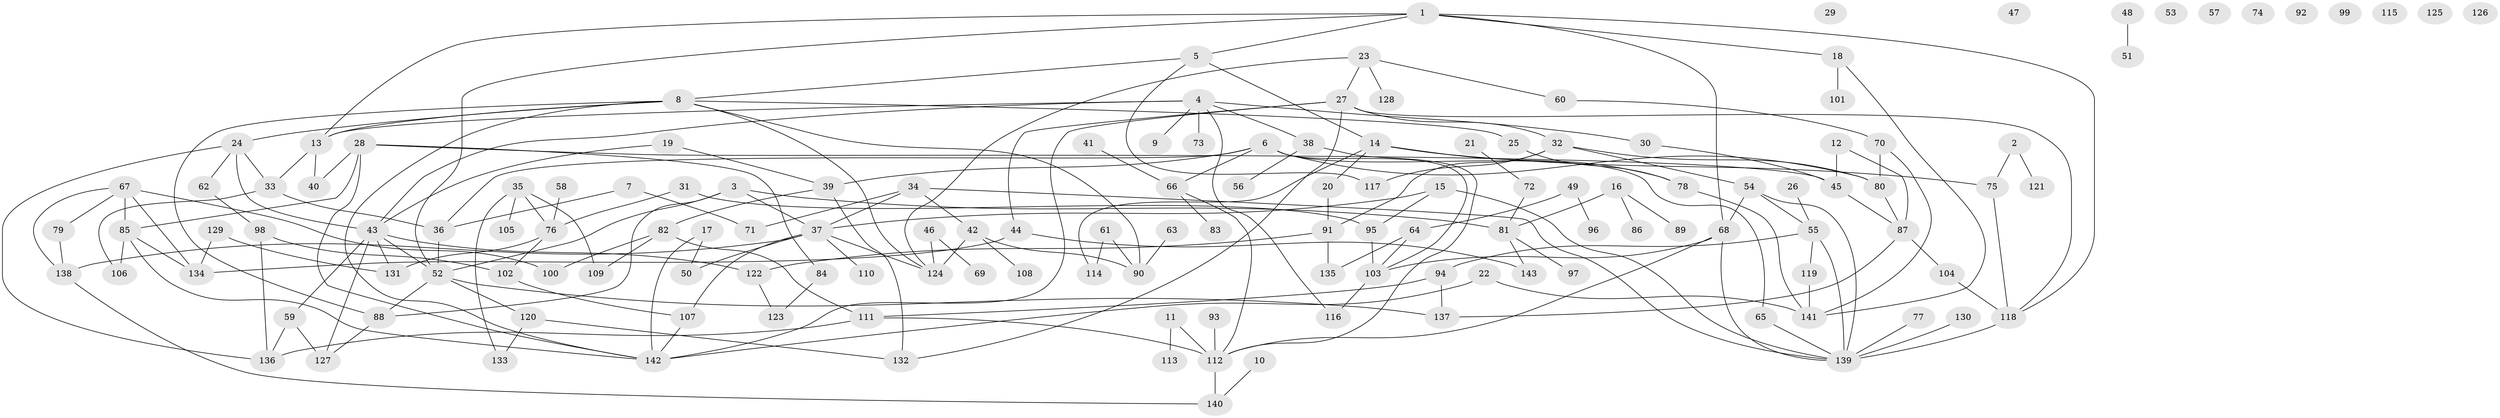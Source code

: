 // coarse degree distribution, {15: 0.017857142857142856, 2: 0.10714285714285714, 5: 0.05357142857142857, 10: 0.03571428571428571, 12: 0.017857142857142856, 4: 0.10714285714285714, 11: 0.03571428571428571, 1: 0.19642857142857142, 7: 0.05357142857142857, 3: 0.08928571428571429, 6: 0.07142857142857142, 0: 0.19642857142857142, 13: 0.017857142857142856}
// Generated by graph-tools (version 1.1) at 2025/16/03/04/25 18:16:27]
// undirected, 143 vertices, 204 edges
graph export_dot {
graph [start="1"]
  node [color=gray90,style=filled];
  1;
  2;
  3;
  4;
  5;
  6;
  7;
  8;
  9;
  10;
  11;
  12;
  13;
  14;
  15;
  16;
  17;
  18;
  19;
  20;
  21;
  22;
  23;
  24;
  25;
  26;
  27;
  28;
  29;
  30;
  31;
  32;
  33;
  34;
  35;
  36;
  37;
  38;
  39;
  40;
  41;
  42;
  43;
  44;
  45;
  46;
  47;
  48;
  49;
  50;
  51;
  52;
  53;
  54;
  55;
  56;
  57;
  58;
  59;
  60;
  61;
  62;
  63;
  64;
  65;
  66;
  67;
  68;
  69;
  70;
  71;
  72;
  73;
  74;
  75;
  76;
  77;
  78;
  79;
  80;
  81;
  82;
  83;
  84;
  85;
  86;
  87;
  88;
  89;
  90;
  91;
  92;
  93;
  94;
  95;
  96;
  97;
  98;
  99;
  100;
  101;
  102;
  103;
  104;
  105;
  106;
  107;
  108;
  109;
  110;
  111;
  112;
  113;
  114;
  115;
  116;
  117;
  118;
  119;
  120;
  121;
  122;
  123;
  124;
  125;
  126;
  127;
  128;
  129;
  130;
  131;
  132;
  133;
  134;
  135;
  136;
  137;
  138;
  139;
  140;
  141;
  142;
  143;
  1 -- 5;
  1 -- 13;
  1 -- 18;
  1 -- 52;
  1 -- 68;
  1 -- 118;
  2 -- 75;
  2 -- 121;
  3 -- 37;
  3 -- 52;
  3 -- 81;
  3 -- 88;
  4 -- 9;
  4 -- 13;
  4 -- 30;
  4 -- 38;
  4 -- 43;
  4 -- 73;
  4 -- 116;
  5 -- 8;
  5 -- 14;
  5 -- 117;
  6 -- 36;
  6 -- 39;
  6 -- 65;
  6 -- 66;
  6 -- 80;
  6 -- 103;
  7 -- 36;
  7 -- 71;
  8 -- 13;
  8 -- 24;
  8 -- 25;
  8 -- 88;
  8 -- 90;
  8 -- 124;
  8 -- 142;
  10 -- 140;
  11 -- 112;
  11 -- 113;
  12 -- 45;
  12 -- 87;
  13 -- 33;
  13 -- 40;
  14 -- 20;
  14 -- 75;
  14 -- 78;
  14 -- 114;
  15 -- 37;
  15 -- 95;
  15 -- 139;
  16 -- 81;
  16 -- 86;
  16 -- 89;
  17 -- 50;
  17 -- 142;
  18 -- 101;
  18 -- 141;
  19 -- 39;
  19 -- 43;
  20 -- 91;
  21 -- 72;
  22 -- 141;
  22 -- 142;
  23 -- 27;
  23 -- 60;
  23 -- 124;
  23 -- 128;
  24 -- 33;
  24 -- 43;
  24 -- 62;
  24 -- 136;
  25 -- 78;
  26 -- 55;
  27 -- 32;
  27 -- 44;
  27 -- 118;
  27 -- 132;
  27 -- 142;
  28 -- 40;
  28 -- 45;
  28 -- 84;
  28 -- 85;
  28 -- 142;
  30 -- 45;
  31 -- 76;
  31 -- 95;
  32 -- 54;
  32 -- 80;
  32 -- 91;
  32 -- 117;
  33 -- 36;
  33 -- 106;
  34 -- 37;
  34 -- 42;
  34 -- 71;
  34 -- 139;
  35 -- 76;
  35 -- 105;
  35 -- 109;
  35 -- 133;
  36 -- 52;
  37 -- 50;
  37 -- 107;
  37 -- 110;
  37 -- 124;
  37 -- 138;
  38 -- 56;
  38 -- 112;
  39 -- 82;
  39 -- 132;
  41 -- 66;
  42 -- 90;
  42 -- 108;
  42 -- 124;
  43 -- 52;
  43 -- 59;
  43 -- 122;
  43 -- 127;
  43 -- 131;
  44 -- 134;
  44 -- 143;
  45 -- 87;
  46 -- 69;
  46 -- 124;
  48 -- 51;
  49 -- 64;
  49 -- 96;
  52 -- 88;
  52 -- 120;
  52 -- 137;
  54 -- 55;
  54 -- 68;
  54 -- 139;
  55 -- 94;
  55 -- 119;
  55 -- 139;
  58 -- 76;
  59 -- 127;
  59 -- 136;
  60 -- 70;
  61 -- 90;
  61 -- 114;
  62 -- 98;
  63 -- 90;
  64 -- 103;
  64 -- 135;
  65 -- 139;
  66 -- 83;
  66 -- 112;
  67 -- 79;
  67 -- 85;
  67 -- 100;
  67 -- 134;
  67 -- 138;
  68 -- 103;
  68 -- 112;
  68 -- 139;
  70 -- 80;
  70 -- 141;
  72 -- 81;
  75 -- 118;
  76 -- 102;
  76 -- 131;
  77 -- 139;
  78 -- 141;
  79 -- 138;
  80 -- 87;
  81 -- 97;
  81 -- 143;
  82 -- 100;
  82 -- 109;
  82 -- 111;
  84 -- 123;
  85 -- 106;
  85 -- 134;
  85 -- 142;
  87 -- 104;
  87 -- 137;
  88 -- 127;
  91 -- 122;
  91 -- 135;
  93 -- 112;
  94 -- 111;
  94 -- 137;
  95 -- 103;
  98 -- 102;
  98 -- 136;
  102 -- 107;
  103 -- 116;
  104 -- 118;
  107 -- 142;
  111 -- 112;
  111 -- 136;
  112 -- 140;
  118 -- 139;
  119 -- 141;
  120 -- 132;
  120 -- 133;
  122 -- 123;
  129 -- 131;
  129 -- 134;
  130 -- 139;
  138 -- 140;
}
